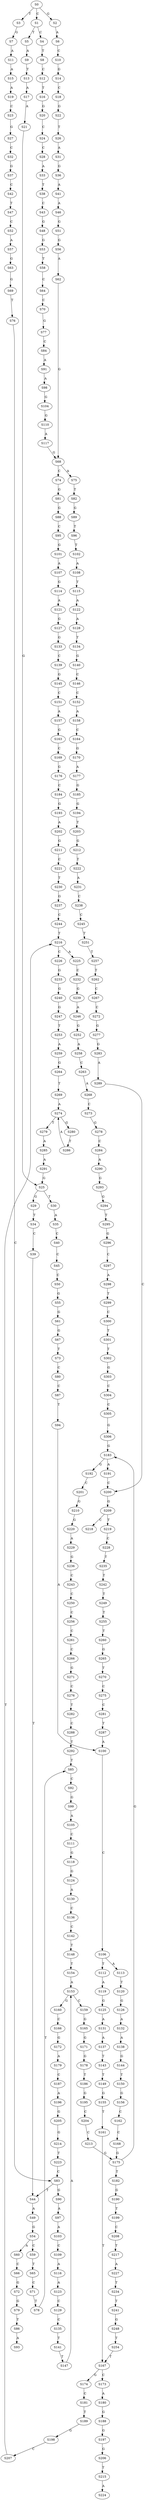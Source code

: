 strict digraph  {
	S0 -> S1 [ label = C ];
	S0 -> S2 [ label = G ];
	S0 -> S3 [ label = T ];
	S1 -> S4 [ label = C ];
	S1 -> S5 [ label = T ];
	S2 -> S6 [ label = A ];
	S3 -> S7 [ label = G ];
	S4 -> S8 [ label = T ];
	S5 -> S9 [ label = A ];
	S6 -> S10 [ label = C ];
	S7 -> S11 [ label = A ];
	S8 -> S12 [ label = C ];
	S9 -> S13 [ label = T ];
	S10 -> S14 [ label = G ];
	S11 -> S15 [ label = A ];
	S12 -> S16 [ label = T ];
	S13 -> S17 [ label = A ];
	S14 -> S18 [ label = C ];
	S15 -> S19 [ label = A ];
	S16 -> S20 [ label = G ];
	S17 -> S21 [ label = A ];
	S18 -> S22 [ label = G ];
	S19 -> S23 [ label = C ];
	S20 -> S24 [ label = C ];
	S21 -> S25 [ label = G ];
	S22 -> S26 [ label = T ];
	S23 -> S27 [ label = G ];
	S24 -> S28 [ label = C ];
	S25 -> S29 [ label = G ];
	S25 -> S30 [ label = T ];
	S26 -> S31 [ label = A ];
	S27 -> S32 [ label = C ];
	S28 -> S33 [ label = A ];
	S29 -> S34 [ label = T ];
	S30 -> S35 [ label = A ];
	S31 -> S36 [ label = G ];
	S32 -> S37 [ label = G ];
	S33 -> S38 [ label = T ];
	S34 -> S39 [ label = C ];
	S35 -> S40 [ label = C ];
	S36 -> S41 [ label = A ];
	S37 -> S42 [ label = C ];
	S38 -> S43 [ label = C ];
	S39 -> S44 [ label = T ];
	S40 -> S45 [ label = C ];
	S41 -> S46 [ label = A ];
	S42 -> S47 [ label = T ];
	S43 -> S48 [ label = G ];
	S44 -> S49 [ label = A ];
	S45 -> S50 [ label = C ];
	S46 -> S51 [ label = G ];
	S47 -> S52 [ label = C ];
	S48 -> S53 [ label = G ];
	S49 -> S54 [ label = G ];
	S50 -> S55 [ label = G ];
	S51 -> S56 [ label = G ];
	S52 -> S57 [ label = A ];
	S53 -> S58 [ label = T ];
	S54 -> S59 [ label = C ];
	S54 -> S60 [ label = A ];
	S55 -> S61 [ label = G ];
	S56 -> S62 [ label = A ];
	S57 -> S63 [ label = G ];
	S58 -> S64 [ label = C ];
	S59 -> S65 [ label = T ];
	S60 -> S66 [ label = C ];
	S61 -> S67 [ label = G ];
	S62 -> S68 [ label = G ];
	S63 -> S69 [ label = G ];
	S64 -> S70 [ label = C ];
	S65 -> S71 [ label = C ];
	S66 -> S72 [ label = G ];
	S67 -> S73 [ label = T ];
	S68 -> S74 [ label = C ];
	S68 -> S75 [ label = A ];
	S69 -> S76 [ label = T ];
	S70 -> S77 [ label = G ];
	S71 -> S78 [ label = T ];
	S72 -> S79 [ label = G ];
	S73 -> S80 [ label = C ];
	S74 -> S81 [ label = G ];
	S75 -> S82 [ label = T ];
	S76 -> S83 [ label = C ];
	S77 -> S84 [ label = C ];
	S78 -> S85 [ label = T ];
	S79 -> S86 [ label = T ];
	S80 -> S87 [ label = C ];
	S81 -> S88 [ label = G ];
	S82 -> S89 [ label = G ];
	S83 -> S90 [ label = G ];
	S83 -> S44 [ label = T ];
	S84 -> S91 [ label = A ];
	S85 -> S92 [ label = C ];
	S86 -> S93 [ label = A ];
	S87 -> S94 [ label = T ];
	S88 -> S95 [ label = C ];
	S89 -> S96 [ label = T ];
	S90 -> S97 [ label = A ];
	S91 -> S98 [ label = A ];
	S92 -> S99 [ label = G ];
	S94 -> S100 [ label = A ];
	S95 -> S101 [ label = G ];
	S96 -> S102 [ label = T ];
	S97 -> S103 [ label = A ];
	S98 -> S104 [ label = G ];
	S99 -> S105 [ label = A ];
	S100 -> S106 [ label = C ];
	S101 -> S107 [ label = A ];
	S102 -> S108 [ label = A ];
	S103 -> S109 [ label = C ];
	S104 -> S110 [ label = G ];
	S105 -> S111 [ label = C ];
	S106 -> S112 [ label = T ];
	S106 -> S113 [ label = A ];
	S107 -> S114 [ label = G ];
	S108 -> S115 [ label = T ];
	S109 -> S116 [ label = A ];
	S110 -> S117 [ label = A ];
	S111 -> S118 [ label = G ];
	S112 -> S119 [ label = A ];
	S113 -> S120 [ label = T ];
	S114 -> S121 [ label = A ];
	S115 -> S122 [ label = A ];
	S116 -> S123 [ label = A ];
	S117 -> S68 [ label = G ];
	S118 -> S124 [ label = G ];
	S119 -> S125 [ label = G ];
	S120 -> S126 [ label = G ];
	S121 -> S127 [ label = G ];
	S122 -> S128 [ label = A ];
	S123 -> S129 [ label = C ];
	S124 -> S130 [ label = A ];
	S125 -> S131 [ label = A ];
	S126 -> S132 [ label = A ];
	S127 -> S133 [ label = G ];
	S128 -> S134 [ label = T ];
	S129 -> S135 [ label = C ];
	S130 -> S136 [ label = C ];
	S131 -> S137 [ label = A ];
	S132 -> S138 [ label = A ];
	S133 -> S139 [ label = C ];
	S134 -> S140 [ label = G ];
	S135 -> S141 [ label = T ];
	S136 -> S142 [ label = C ];
	S137 -> S143 [ label = T ];
	S138 -> S144 [ label = G ];
	S139 -> S145 [ label = G ];
	S140 -> S146 [ label = C ];
	S141 -> S147 [ label = T ];
	S142 -> S148 [ label = T ];
	S143 -> S149 [ label = T ];
	S144 -> S150 [ label = T ];
	S145 -> S151 [ label = C ];
	S146 -> S152 [ label = C ];
	S147 -> S153 [ label = A ];
	S148 -> S154 [ label = T ];
	S149 -> S155 [ label = G ];
	S150 -> S156 [ label = G ];
	S151 -> S157 [ label = A ];
	S152 -> S158 [ label = A ];
	S153 -> S159 [ label = C ];
	S153 -> S160 [ label = G ];
	S154 -> S153 [ label = A ];
	S155 -> S161 [ label = T ];
	S156 -> S162 [ label = C ];
	S157 -> S163 [ label = G ];
	S158 -> S164 [ label = C ];
	S159 -> S165 [ label = G ];
	S160 -> S166 [ label = C ];
	S161 -> S167 [ label = T ];
	S162 -> S168 [ label = C ];
	S163 -> S169 [ label = C ];
	S164 -> S170 [ label = G ];
	S165 -> S171 [ label = G ];
	S166 -> S172 [ label = G ];
	S167 -> S173 [ label = C ];
	S167 -> S174 [ label = G ];
	S168 -> S175 [ label = G ];
	S169 -> S176 [ label = G ];
	S170 -> S177 [ label = A ];
	S171 -> S178 [ label = G ];
	S172 -> S179 [ label = A ];
	S173 -> S180 [ label = A ];
	S174 -> S181 [ label = C ];
	S175 -> S182 [ label = T ];
	S175 -> S183 [ label = G ];
	S176 -> S184 [ label = C ];
	S177 -> S185 [ label = G ];
	S178 -> S186 [ label = T ];
	S179 -> S187 [ label = C ];
	S180 -> S188 [ label = G ];
	S181 -> S189 [ label = T ];
	S182 -> S190 [ label = G ];
	S183 -> S191 [ label = A ];
	S183 -> S192 [ label = G ];
	S184 -> S193 [ label = G ];
	S185 -> S194 [ label = G ];
	S186 -> S195 [ label = G ];
	S187 -> S196 [ label = A ];
	S188 -> S197 [ label = G ];
	S189 -> S198 [ label = G ];
	S190 -> S199 [ label = T ];
	S191 -> S200 [ label = C ];
	S192 -> S201 [ label = C ];
	S193 -> S202 [ label = A ];
	S194 -> S203 [ label = T ];
	S195 -> S204 [ label = C ];
	S196 -> S205 [ label = G ];
	S197 -> S206 [ label = G ];
	S198 -> S207 [ label = C ];
	S199 -> S208 [ label = C ];
	S200 -> S209 [ label = G ];
	S201 -> S210 [ label = G ];
	S202 -> S211 [ label = G ];
	S203 -> S212 [ label = G ];
	S204 -> S213 [ label = C ];
	S205 -> S214 [ label = G ];
	S206 -> S215 [ label = T ];
	S207 -> S216 [ label = T ];
	S208 -> S217 [ label = T ];
	S209 -> S218 [ label = C ];
	S209 -> S219 [ label = T ];
	S210 -> S220 [ label = G ];
	S211 -> S221 [ label = C ];
	S212 -> S222 [ label = T ];
	S213 -> S175 [ label = G ];
	S214 -> S223 [ label = T ];
	S215 -> S224 [ label = A ];
	S216 -> S225 [ label = A ];
	S216 -> S226 [ label = C ];
	S217 -> S227 [ label = A ];
	S219 -> S228 [ label = C ];
	S220 -> S229 [ label = A ];
	S221 -> S230 [ label = T ];
	S222 -> S231 [ label = A ];
	S223 -> S83 [ label = C ];
	S225 -> S232 [ label = C ];
	S226 -> S233 [ label = G ];
	S227 -> S234 [ label = T ];
	S228 -> S235 [ label = T ];
	S229 -> S236 [ label = G ];
	S230 -> S237 [ label = G ];
	S231 -> S238 [ label = C ];
	S232 -> S239 [ label = G ];
	S233 -> S240 [ label = G ];
	S234 -> S241 [ label = T ];
	S235 -> S242 [ label = T ];
	S236 -> S243 [ label = C ];
	S237 -> S244 [ label = C ];
	S238 -> S245 [ label = C ];
	S239 -> S246 [ label = A ];
	S240 -> S247 [ label = G ];
	S241 -> S248 [ label = G ];
	S242 -> S249 [ label = T ];
	S243 -> S250 [ label = C ];
	S244 -> S216 [ label = T ];
	S245 -> S251 [ label = T ];
	S246 -> S252 [ label = G ];
	S247 -> S253 [ label = T ];
	S248 -> S254 [ label = T ];
	S249 -> S255 [ label = T ];
	S250 -> S256 [ label = C ];
	S251 -> S257 [ label = T ];
	S252 -> S258 [ label = A ];
	S253 -> S259 [ label = A ];
	S254 -> S167 [ label = T ];
	S255 -> S260 [ label = T ];
	S256 -> S261 [ label = C ];
	S257 -> S262 [ label = T ];
	S258 -> S263 [ label = C ];
	S259 -> S264 [ label = G ];
	S260 -> S265 [ label = G ];
	S261 -> S266 [ label = C ];
	S262 -> S267 [ label = C ];
	S263 -> S268 [ label = A ];
	S264 -> S269 [ label = T ];
	S265 -> S270 [ label = T ];
	S266 -> S271 [ label = G ];
	S267 -> S272 [ label = C ];
	S268 -> S273 [ label = C ];
	S269 -> S274 [ label = A ];
	S270 -> S275 [ label = C ];
	S271 -> S276 [ label = C ];
	S272 -> S277 [ label = G ];
	S273 -> S278 [ label = G ];
	S274 -> S279 [ label = T ];
	S274 -> S280 [ label = G ];
	S275 -> S281 [ label = C ];
	S276 -> S282 [ label = T ];
	S277 -> S283 [ label = G ];
	S278 -> S284 [ label = C ];
	S279 -> S285 [ label = A ];
	S280 -> S286 [ label = T ];
	S281 -> S287 [ label = T ];
	S282 -> S288 [ label = C ];
	S283 -> S289 [ label = A ];
	S284 -> S290 [ label = A ];
	S285 -> S291 [ label = A ];
	S286 -> S274 [ label = A ];
	S287 -> S100 [ label = A ];
	S288 -> S292 [ label = T ];
	S289 -> S200 [ label = C ];
	S290 -> S293 [ label = G ];
	S291 -> S25 [ label = G ];
	S292 -> S85 [ label = T ];
	S293 -> S294 [ label = G ];
	S294 -> S295 [ label = T ];
	S295 -> S296 [ label = G ];
	S296 -> S297 [ label = C ];
	S297 -> S298 [ label = A ];
	S298 -> S299 [ label = T ];
	S299 -> S300 [ label = C ];
	S300 -> S301 [ label = T ];
	S301 -> S302 [ label = T ];
	S302 -> S303 [ label = G ];
	S303 -> S304 [ label = C ];
	S304 -> S305 [ label = C ];
	S305 -> S306 [ label = G ];
	S306 -> S183 [ label = G ];
}
